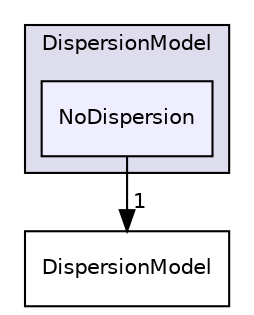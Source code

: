 digraph "src/lagrangian/intermediate/submodels/Kinematic/DispersionModel/NoDispersion" {
  bgcolor=transparent;
  compound=true
  node [ fontsize="10", fontname="Helvetica"];
  edge [ labelfontsize="10", labelfontname="Helvetica"];
  subgraph clusterdir_1a1b0db6ee4be96508c5925195e4b1da {
    graph [ bgcolor="#ddddee", pencolor="black", label="DispersionModel" fontname="Helvetica", fontsize="10", URL="dir_1a1b0db6ee4be96508c5925195e4b1da.html"]
  dir_3bbc35f092d05a98574ef1a4bdc48429 [shape=box, label="NoDispersion", style="filled", fillcolor="#eeeeff", pencolor="black", URL="dir_3bbc35f092d05a98574ef1a4bdc48429.html"];
  }
  dir_6d2491821f2143f59278e5b5f1498c55 [shape=box label="DispersionModel" URL="dir_6d2491821f2143f59278e5b5f1498c55.html"];
  dir_3bbc35f092d05a98574ef1a4bdc48429->dir_6d2491821f2143f59278e5b5f1498c55 [headlabel="1", labeldistance=1.5 headhref="dir_001576_001575.html"];
}
